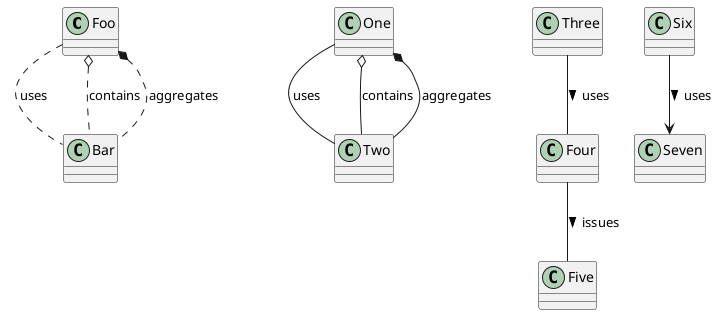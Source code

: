 @startuml
'https://plantuml.com/sequence-diagram

Foo .. Bar : uses
Foo o.. Bar : contains
Foo *.. Bar : aggregates

One -- Two : uses
One o-- Two : contains
One *-- Two : aggregates

Three -- Four : uses >
Four -- Five : issues >
Six --> Seven : uses >

@enduml